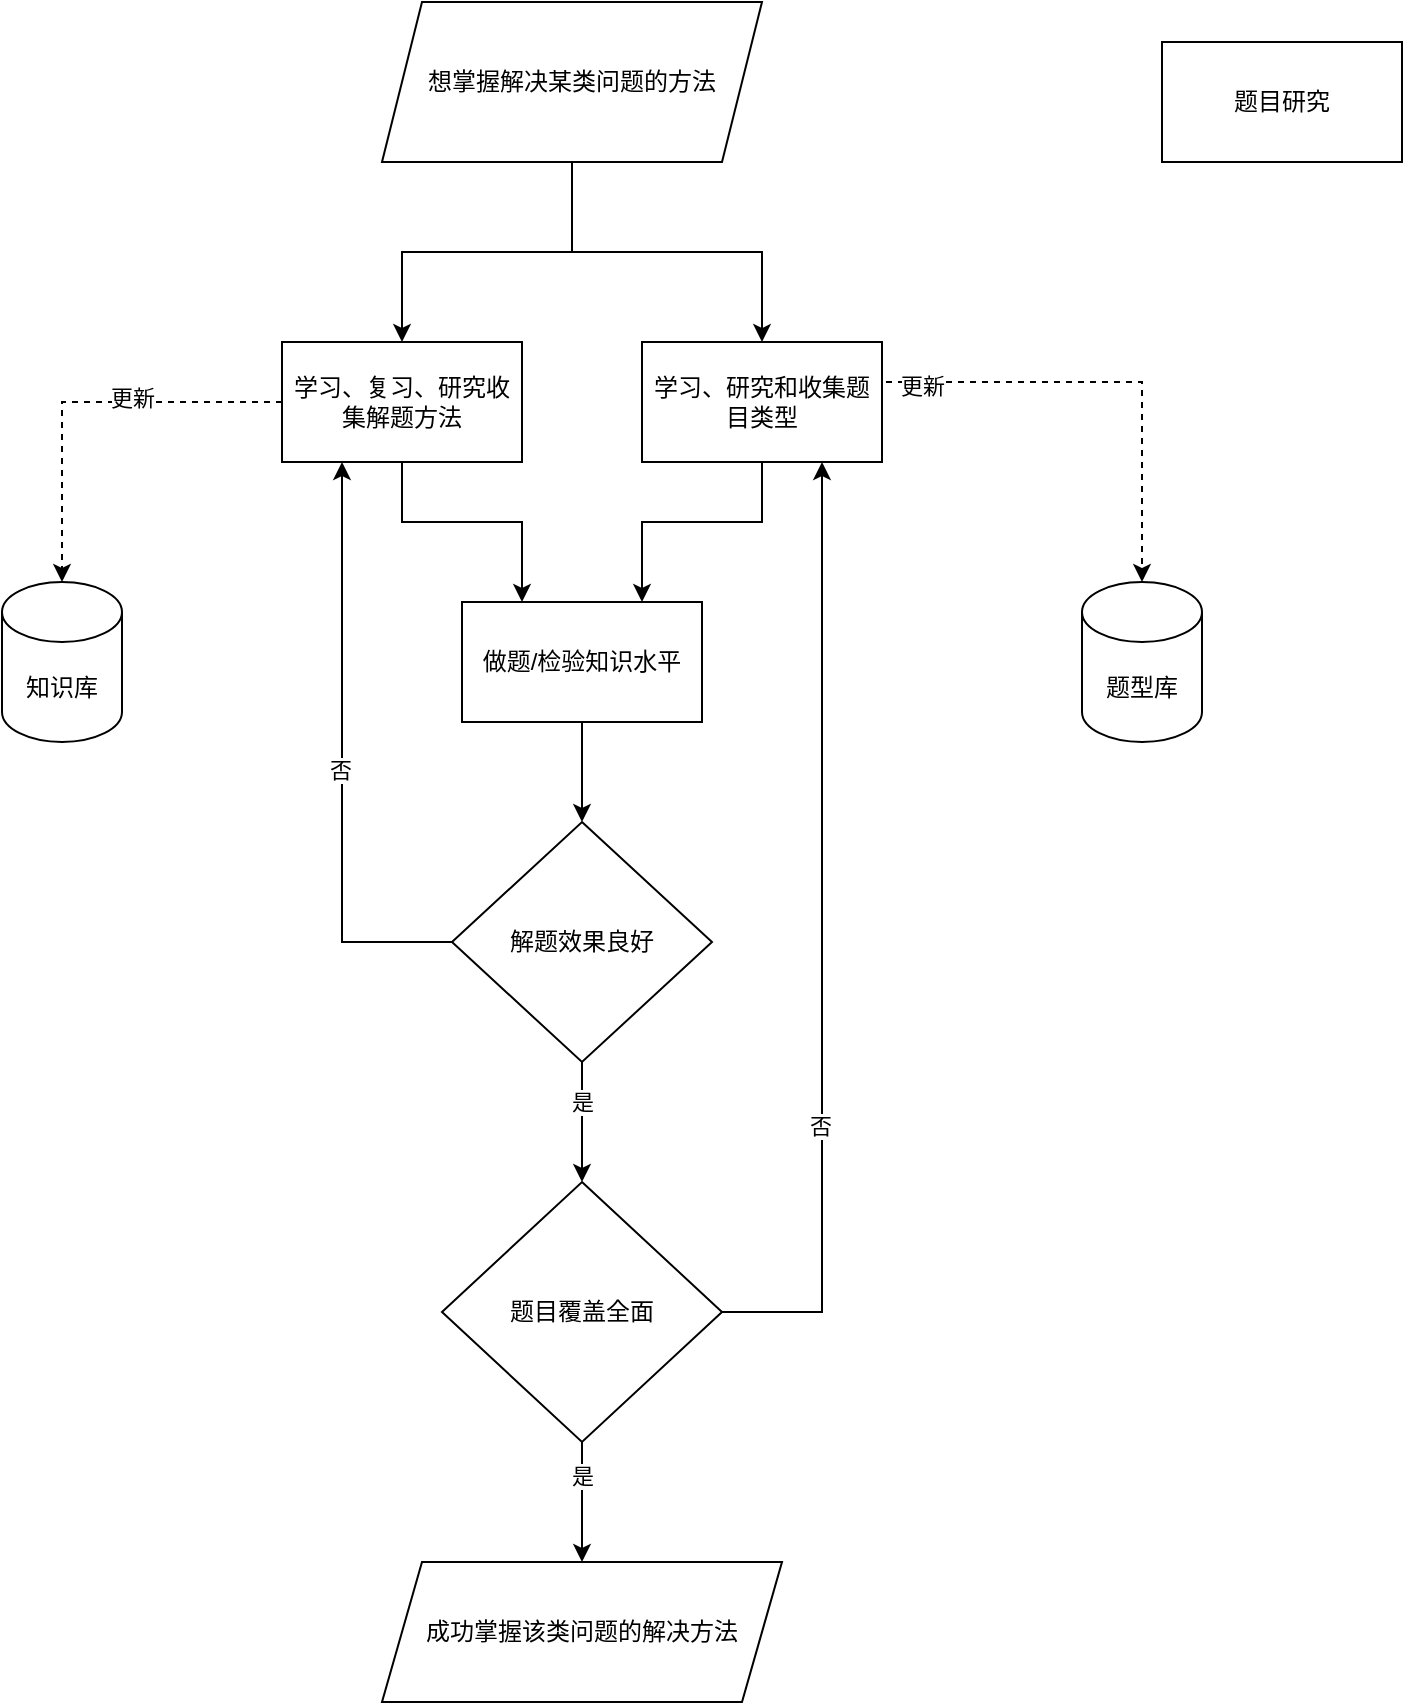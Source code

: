 <mxfile version="21.5.2" type="github">
  <diagram name="Page-1" id="2tTZSiHK8Q8oS2EFRTSw">
    <mxGraphModel dx="1264" dy="721" grid="1" gridSize="10" guides="1" tooltips="1" connect="1" arrows="1" fold="1" page="1" pageScale="1" pageWidth="850" pageHeight="1100" math="0" shadow="0">
      <root>
        <mxCell id="0" />
        <mxCell id="1" parent="0" />
        <mxCell id="xQsGnUh2JY2phNRqBCsC-45" style="edgeStyle=orthogonalEdgeStyle;rounded=0;orthogonalLoop=1;jettySize=auto;html=1;entryX=0.5;entryY=0;entryDx=0;entryDy=0;" edge="1" parent="1" source="xQsGnUh2JY2phNRqBCsC-1" target="xQsGnUh2JY2phNRqBCsC-34">
          <mxGeometry relative="1" as="geometry" />
        </mxCell>
        <mxCell id="xQsGnUh2JY2phNRqBCsC-1" value="做题/检验知识水平" style="rounded=0;whiteSpace=wrap;html=1;" vertex="1" parent="1">
          <mxGeometry x="270" y="370" width="120" height="60" as="geometry" />
        </mxCell>
        <mxCell id="xQsGnUh2JY2phNRqBCsC-11" style="edgeStyle=orthogonalEdgeStyle;rounded=0;orthogonalLoop=1;jettySize=auto;html=1;entryX=0.5;entryY=0;entryDx=0;entryDy=0;entryPerimeter=0;dashed=1;exitX=0.75;exitY=1;exitDx=0;exitDy=0;" edge="1" parent="1" source="xQsGnUh2JY2phNRqBCsC-31" target="xQsGnUh2JY2phNRqBCsC-10">
          <mxGeometry relative="1" as="geometry">
            <mxPoint x="560" y="580.0" as="sourcePoint" />
            <Array as="points">
              <mxPoint x="450" y="260" />
              <mxPoint x="610" y="260" />
            </Array>
          </mxGeometry>
        </mxCell>
        <mxCell id="xQsGnUh2JY2phNRqBCsC-12" value="更新" style="edgeLabel;html=1;align=center;verticalAlign=middle;resizable=0;points=[];" vertex="1" connectable="0" parent="xQsGnUh2JY2phNRqBCsC-11">
          <mxGeometry x="-0.404" y="-2" relative="1" as="geometry">
            <mxPoint as="offset" />
          </mxGeometry>
        </mxCell>
        <mxCell id="xQsGnUh2JY2phNRqBCsC-4" value="题目研究" style="rounded=0;whiteSpace=wrap;html=1;" vertex="1" parent="1">
          <mxGeometry x="620" y="90" width="120" height="60" as="geometry" />
        </mxCell>
        <mxCell id="xQsGnUh2JY2phNRqBCsC-23" style="edgeStyle=orthogonalEdgeStyle;rounded=0;orthogonalLoop=1;jettySize=auto;html=1;entryX=0.5;entryY=0;entryDx=0;entryDy=0;entryPerimeter=0;dashed=1;" edge="1" parent="1" source="xQsGnUh2JY2phNRqBCsC-6" target="xQsGnUh2JY2phNRqBCsC-20">
          <mxGeometry relative="1" as="geometry" />
        </mxCell>
        <mxCell id="xQsGnUh2JY2phNRqBCsC-24" value="更新" style="edgeLabel;html=1;align=center;verticalAlign=middle;resizable=0;points=[];" vertex="1" connectable="0" parent="xQsGnUh2JY2phNRqBCsC-23">
          <mxGeometry x="-0.243" y="-2" relative="1" as="geometry">
            <mxPoint as="offset" />
          </mxGeometry>
        </mxCell>
        <mxCell id="xQsGnUh2JY2phNRqBCsC-30" style="edgeStyle=orthogonalEdgeStyle;rounded=0;orthogonalLoop=1;jettySize=auto;html=1;entryX=0.25;entryY=0;entryDx=0;entryDy=0;" edge="1" parent="1" source="xQsGnUh2JY2phNRqBCsC-6" target="xQsGnUh2JY2phNRqBCsC-1">
          <mxGeometry relative="1" as="geometry">
            <Array as="points">
              <mxPoint x="240" y="330" />
              <mxPoint x="300" y="330" />
            </Array>
          </mxGeometry>
        </mxCell>
        <mxCell id="xQsGnUh2JY2phNRqBCsC-6" value="学习、复习、研究收集解题方法" style="rounded=0;whiteSpace=wrap;html=1;" vertex="1" parent="1">
          <mxGeometry x="180" y="240" width="120" height="60" as="geometry" />
        </mxCell>
        <mxCell id="xQsGnUh2JY2phNRqBCsC-10" value="题型库" style="shape=cylinder3;whiteSpace=wrap;html=1;boundedLbl=1;backgroundOutline=1;size=15;" vertex="1" parent="1">
          <mxGeometry x="580" y="360" width="60" height="80" as="geometry" />
        </mxCell>
        <mxCell id="xQsGnUh2JY2phNRqBCsC-20" value="知识库" style="shape=cylinder3;whiteSpace=wrap;html=1;boundedLbl=1;backgroundOutline=1;size=15;" vertex="1" parent="1">
          <mxGeometry x="40" y="360" width="60" height="80" as="geometry" />
        </mxCell>
        <mxCell id="xQsGnUh2JY2phNRqBCsC-29" style="edgeStyle=orthogonalEdgeStyle;rounded=0;orthogonalLoop=1;jettySize=auto;html=1;entryX=0.5;entryY=0;entryDx=0;entryDy=0;" edge="1" parent="1" source="xQsGnUh2JY2phNRqBCsC-28" target="xQsGnUh2JY2phNRqBCsC-6">
          <mxGeometry relative="1" as="geometry" />
        </mxCell>
        <mxCell id="xQsGnUh2JY2phNRqBCsC-32" style="edgeStyle=orthogonalEdgeStyle;rounded=0;orthogonalLoop=1;jettySize=auto;html=1;" edge="1" parent="1" source="xQsGnUh2JY2phNRqBCsC-28" target="xQsGnUh2JY2phNRqBCsC-31">
          <mxGeometry relative="1" as="geometry" />
        </mxCell>
        <mxCell id="xQsGnUh2JY2phNRqBCsC-28" value="想掌握解决某类问题的方法" style="shape=parallelogram;perimeter=parallelogramPerimeter;whiteSpace=wrap;html=1;fixedSize=1;" vertex="1" parent="1">
          <mxGeometry x="230" y="70" width="190" height="80" as="geometry" />
        </mxCell>
        <mxCell id="xQsGnUh2JY2phNRqBCsC-33" style="edgeStyle=orthogonalEdgeStyle;rounded=0;orthogonalLoop=1;jettySize=auto;html=1;entryX=0.75;entryY=0;entryDx=0;entryDy=0;exitX=0.5;exitY=1;exitDx=0;exitDy=0;" edge="1" parent="1" source="xQsGnUh2JY2phNRqBCsC-31" target="xQsGnUh2JY2phNRqBCsC-1">
          <mxGeometry relative="1" as="geometry">
            <Array as="points">
              <mxPoint x="420" y="330" />
              <mxPoint x="360" y="330" />
            </Array>
          </mxGeometry>
        </mxCell>
        <mxCell id="xQsGnUh2JY2phNRqBCsC-31" value="学习、研究和收集题目类型" style="rounded=0;whiteSpace=wrap;html=1;" vertex="1" parent="1">
          <mxGeometry x="360" y="240" width="120" height="60" as="geometry" />
        </mxCell>
        <mxCell id="xQsGnUh2JY2phNRqBCsC-35" style="edgeStyle=orthogonalEdgeStyle;rounded=0;orthogonalLoop=1;jettySize=auto;html=1;entryX=0.25;entryY=1;entryDx=0;entryDy=0;" edge="1" parent="1" source="xQsGnUh2JY2phNRqBCsC-34" target="xQsGnUh2JY2phNRqBCsC-6">
          <mxGeometry relative="1" as="geometry">
            <mxPoint x="30" y="540" as="targetPoint" />
            <Array as="points">
              <mxPoint x="210" y="540" />
            </Array>
          </mxGeometry>
        </mxCell>
        <mxCell id="xQsGnUh2JY2phNRqBCsC-48" value="否" style="edgeLabel;html=1;align=center;verticalAlign=middle;resizable=0;points=[];" vertex="1" connectable="0" parent="xQsGnUh2JY2phNRqBCsC-35">
          <mxGeometry x="-0.04" y="1" relative="1" as="geometry">
            <mxPoint as="offset" />
          </mxGeometry>
        </mxCell>
        <mxCell id="xQsGnUh2JY2phNRqBCsC-39" style="edgeStyle=orthogonalEdgeStyle;rounded=0;orthogonalLoop=1;jettySize=auto;html=1;entryX=0.5;entryY=0;entryDx=0;entryDy=0;" edge="1" parent="1" source="xQsGnUh2JY2phNRqBCsC-34" target="xQsGnUh2JY2phNRqBCsC-38">
          <mxGeometry relative="1" as="geometry" />
        </mxCell>
        <mxCell id="xQsGnUh2JY2phNRqBCsC-46" value="是" style="edgeLabel;html=1;align=center;verticalAlign=middle;resizable=0;points=[];" vertex="1" connectable="0" parent="xQsGnUh2JY2phNRqBCsC-39">
          <mxGeometry x="-0.376" relative="1" as="geometry">
            <mxPoint y="1" as="offset" />
          </mxGeometry>
        </mxCell>
        <mxCell id="xQsGnUh2JY2phNRqBCsC-34" value="解题效果良好" style="rhombus;whiteSpace=wrap;html=1;" vertex="1" parent="1">
          <mxGeometry x="265" y="480" width="130" height="120" as="geometry" />
        </mxCell>
        <mxCell id="xQsGnUh2JY2phNRqBCsC-41" style="edgeStyle=orthogonalEdgeStyle;rounded=0;orthogonalLoop=1;jettySize=auto;html=1;entryX=0.75;entryY=1;entryDx=0;entryDy=0;" edge="1" parent="1" source="xQsGnUh2JY2phNRqBCsC-38" target="xQsGnUh2JY2phNRqBCsC-31">
          <mxGeometry relative="1" as="geometry">
            <Array as="points">
              <mxPoint x="450" y="725" />
            </Array>
          </mxGeometry>
        </mxCell>
        <mxCell id="xQsGnUh2JY2phNRqBCsC-47" value="否" style="edgeLabel;html=1;align=center;verticalAlign=middle;resizable=0;points=[];" vertex="1" connectable="0" parent="xQsGnUh2JY2phNRqBCsC-41">
          <mxGeometry x="-0.398" y="1" relative="1" as="geometry">
            <mxPoint as="offset" />
          </mxGeometry>
        </mxCell>
        <mxCell id="xQsGnUh2JY2phNRqBCsC-44" style="edgeStyle=orthogonalEdgeStyle;rounded=0;orthogonalLoop=1;jettySize=auto;html=1;" edge="1" parent="1" source="xQsGnUh2JY2phNRqBCsC-38" target="xQsGnUh2JY2phNRqBCsC-43">
          <mxGeometry relative="1" as="geometry" />
        </mxCell>
        <mxCell id="xQsGnUh2JY2phNRqBCsC-49" value="是" style="edgeLabel;html=1;align=center;verticalAlign=middle;resizable=0;points=[];" vertex="1" connectable="0" parent="xQsGnUh2JY2phNRqBCsC-44">
          <mxGeometry x="-0.429" relative="1" as="geometry">
            <mxPoint as="offset" />
          </mxGeometry>
        </mxCell>
        <mxCell id="xQsGnUh2JY2phNRqBCsC-38" value="题目覆盖全面" style="rhombus;whiteSpace=wrap;html=1;" vertex="1" parent="1">
          <mxGeometry x="260" y="660" width="140" height="130" as="geometry" />
        </mxCell>
        <mxCell id="xQsGnUh2JY2phNRqBCsC-43" value="成功掌握该类问题的解决方法" style="shape=parallelogram;perimeter=parallelogramPerimeter;whiteSpace=wrap;html=1;fixedSize=1;" vertex="1" parent="1">
          <mxGeometry x="230" y="850" width="200" height="70" as="geometry" />
        </mxCell>
      </root>
    </mxGraphModel>
  </diagram>
</mxfile>
